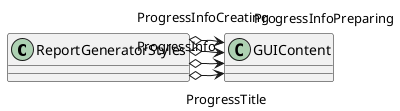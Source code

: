 @startuml
class ReportGeneratorStyles {
}
ReportGeneratorStyles o-> "ProgressTitle" GUIContent
ReportGeneratorStyles o-> "ProgressInfo" GUIContent
ReportGeneratorStyles o-> "ProgressInfoPreparing" GUIContent
ReportGeneratorStyles o-> "ProgressInfoCreating" GUIContent
@enduml
